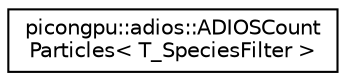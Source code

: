digraph "Graphical Class Hierarchy"
{
 // LATEX_PDF_SIZE
  edge [fontname="Helvetica",fontsize="10",labelfontname="Helvetica",labelfontsize="10"];
  node [fontname="Helvetica",fontsize="10",shape=record];
  rankdir="LR";
  Node0 [label="picongpu::adios::ADIOSCount\lParticles\< T_SpeciesFilter \>",height=0.2,width=0.4,color="black", fillcolor="white", style="filled",URL="$structpicongpu_1_1adios_1_1_a_d_i_o_s_count_particles.html",tooltip="Count number of particles for a species."];
}
